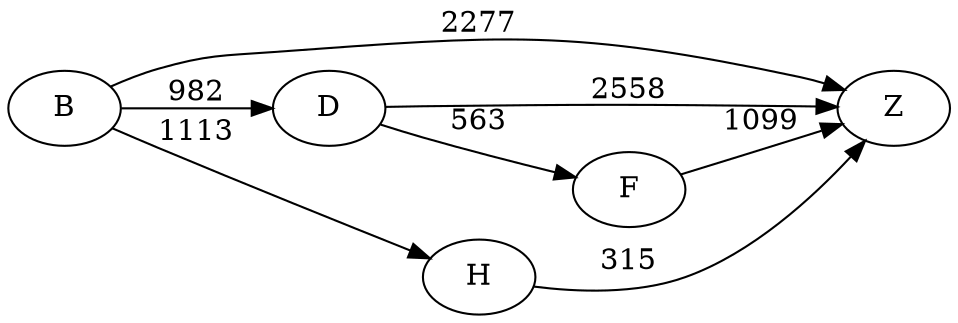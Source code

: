 digraph G {
	rankdir=LR size="8,5"
	B
	Z
	B -> Z [label=2277]
	B
	D
	B -> D [label=982]
	B
	H
	B -> H [label=1113]
	D
	F
	D -> F [label=563]
	D
	Z
	D -> Z [label=2558]
	F
	Z
	F -> Z [label=1099]
	H
	Z
	H -> Z [label=315]
}
